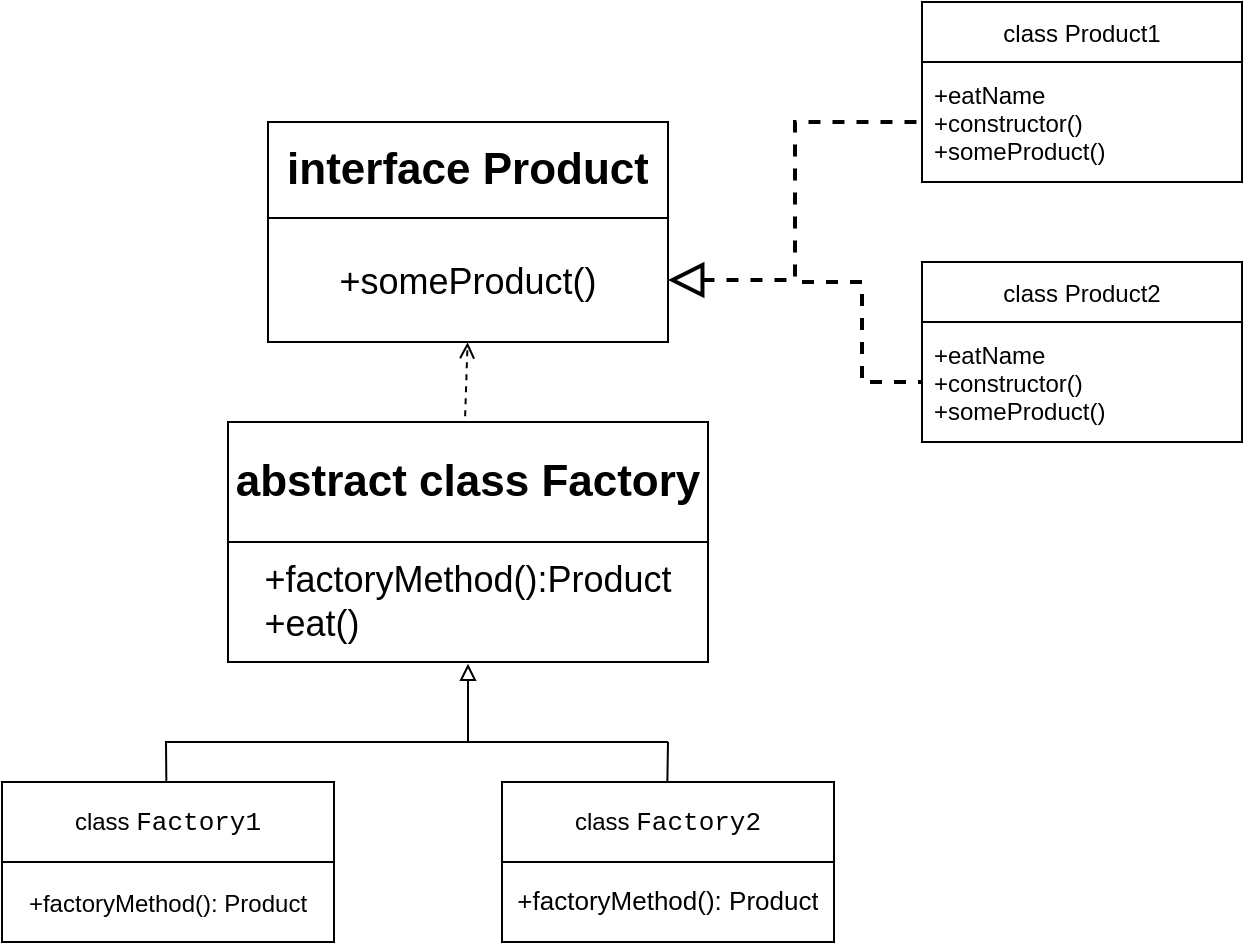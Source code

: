 <mxfile version="16.5.2" type="device" pages="5"><diagram id="kmLfnM852JLJqcfN5Ix5" name="Factory"><mxGraphModel dx="1422" dy="832" grid="1" gridSize="10" guides="1" tooltips="1" connect="1" arrows="1" fold="1" page="1" pageScale="1" pageWidth="827" pageHeight="1169" math="0" shadow="0"><root><mxCell id="0"/><mxCell id="1" parent="0"/><mxCell id="HUdmjNeTvWcthf4Wb3eH-5" value="" style="endArrow=open;html=1;rounded=0;fontSize=22;endFill=0;entryX=0.499;entryY=1.002;entryDx=0;entryDy=0;entryPerimeter=0;exitX=0.494;exitY=-0.048;exitDx=0;exitDy=0;exitPerimeter=0;dashed=1;" parent="1" source="BTpk92u2D7plM36LNnhP-25" target="BTpk92u2D7plM36LNnhP-22" edge="1"><mxGeometry width="50" height="50" relative="1" as="geometry"><mxPoint x="33" y="328.48" as="sourcePoint"/><mxPoint x="213" y="230" as="targetPoint"/></mxGeometry></mxCell><mxCell id="HUdmjNeTvWcthf4Wb3eH-9" value="" style="endArrow=block;html=1;rounded=0;fontSize=22;endFill=0;entryX=0.5;entryY=1.015;entryDx=0;entryDy=0;entryPerimeter=0;" parent="1" target="BTpk92u2D7plM36LNnhP-27" edge="1"><mxGeometry width="50" height="50" relative="1" as="geometry"><mxPoint x="263" y="450" as="sourcePoint"/><mxPoint x="33" y="410" as="targetPoint"/><Array as="points"><mxPoint x="263" y="420"/></Array></mxGeometry></mxCell><mxCell id="HUdmjNeTvWcthf4Wb3eH-12" value="" style="endArrow=none;html=1;rounded=0;fontSize=22;exitX=0.495;exitY=-0.014;exitDx=0;exitDy=0;exitPerimeter=0;" parent="1" source="BTpk92u2D7plM36LNnhP-35" edge="1"><mxGeometry width="50" height="50" relative="1" as="geometry"><mxPoint x="-38.44" y="499.88" as="sourcePoint"/><mxPoint x="363" y="450" as="targetPoint"/><Array as="points"><mxPoint x="112" y="450"/><mxPoint x="150" y="450"/></Array></mxGeometry></mxCell><mxCell id="HUdmjNeTvWcthf4Wb3eH-13" value="" style="endArrow=none;html=1;rounded=0;fontSize=22;exitX=0.498;exitY=0.017;exitDx=0;exitDy=0;exitPerimeter=0;" parent="1" source="BTpk92u2D7plM36LNnhP-30" edge="1"><mxGeometry width="50" height="50" relative="1" as="geometry"><mxPoint x="563" y="470" as="sourcePoint"/><mxPoint x="363" y="450" as="targetPoint"/></mxGeometry></mxCell><mxCell id="BTpk92u2D7plM36LNnhP-19" value="" style="shape=table;startSize=0;container=1;collapsible=0;childLayout=tableLayout;" parent="1" vertex="1"><mxGeometry x="163" y="140" width="200" height="110" as="geometry"/></mxCell><mxCell id="BTpk92u2D7plM36LNnhP-20" value="" style="shape=partialRectangle;collapsible=0;dropTarget=0;pointerEvents=0;fillColor=none;top=0;left=0;bottom=0;right=0;points=[[0,0.5],[1,0.5]];portConstraint=eastwest;" parent="BTpk92u2D7plM36LNnhP-19" vertex="1"><mxGeometry width="200" height="48" as="geometry"/></mxCell><mxCell id="BTpk92u2D7plM36LNnhP-21" value="&lt;b style=&quot;font-size: 22px&quot;&gt;interface Product&lt;/b&gt;" style="shape=partialRectangle;html=1;whiteSpace=wrap;connectable=0;overflow=hidden;fillColor=none;top=0;left=0;bottom=0;right=0;pointerEvents=1;" parent="BTpk92u2D7plM36LNnhP-20" vertex="1"><mxGeometry width="200" height="48" as="geometry"><mxRectangle width="200" height="48" as="alternateBounds"/></mxGeometry></mxCell><mxCell id="BTpk92u2D7plM36LNnhP-22" value="" style="shape=partialRectangle;collapsible=0;dropTarget=0;pointerEvents=0;fillColor=none;top=0;left=0;bottom=0;right=0;points=[[0,0.5],[1,0.5]];portConstraint=eastwest;" parent="BTpk92u2D7plM36LNnhP-19" vertex="1"><mxGeometry y="48" width="200" height="62" as="geometry"/></mxCell><mxCell id="BTpk92u2D7plM36LNnhP-23" value="&lt;div style=&quot;font-size: 22px ; text-align: left&quot;&gt;&lt;font style=&quot;font-size: 18px&quot;&gt;+someProduct()&lt;/font&gt;&lt;/div&gt;" style="shape=partialRectangle;html=1;whiteSpace=wrap;connectable=0;overflow=hidden;fillColor=none;top=0;left=0;bottom=0;right=0;pointerEvents=1;" parent="BTpk92u2D7plM36LNnhP-22" vertex="1"><mxGeometry width="200" height="62" as="geometry"><mxRectangle width="200" height="62" as="alternateBounds"/></mxGeometry></mxCell><mxCell id="BTpk92u2D7plM36LNnhP-24" value="" style="shape=table;startSize=0;container=1;collapsible=0;childLayout=tableLayout;" parent="1" vertex="1"><mxGeometry x="143" y="290" width="240" height="120" as="geometry"/></mxCell><mxCell id="BTpk92u2D7plM36LNnhP-25" value="" style="shape=partialRectangle;collapsible=0;dropTarget=0;pointerEvents=0;fillColor=none;top=0;left=0;bottom=0;right=0;points=[[0,0.5],[1,0.5]];portConstraint=eastwest;" parent="BTpk92u2D7plM36LNnhP-24" vertex="1"><mxGeometry width="240" height="60" as="geometry"/></mxCell><mxCell id="BTpk92u2D7plM36LNnhP-26" value="&lt;b style=&quot;font-size: 22px&quot;&gt;abstract class Factory&lt;/b&gt;" style="shape=partialRectangle;html=1;whiteSpace=wrap;connectable=0;overflow=hidden;fillColor=none;top=0;left=0;bottom=0;right=0;pointerEvents=1;" parent="BTpk92u2D7plM36LNnhP-25" vertex="1"><mxGeometry width="240" height="60" as="geometry"><mxRectangle width="240" height="60" as="alternateBounds"/></mxGeometry></mxCell><mxCell id="BTpk92u2D7plM36LNnhP-27" value="" style="shape=partialRectangle;collapsible=0;dropTarget=0;pointerEvents=0;fillColor=none;top=0;left=0;bottom=0;right=0;points=[[0,0.5],[1,0.5]];portConstraint=eastwest;" parent="BTpk92u2D7plM36LNnhP-24" vertex="1"><mxGeometry y="60" width="240" height="60" as="geometry"/></mxCell><mxCell id="BTpk92u2D7plM36LNnhP-28" value="&lt;div style=&quot;text-align: left&quot;&gt;&lt;span style=&quot;font-size: 18px&quot;&gt;+factoryMethod():Product&lt;/span&gt;&lt;/div&gt;&lt;font style=&quot;font-size: 18px&quot;&gt;&lt;div style=&quot;text-align: left&quot;&gt;+eat()&lt;/div&gt;&lt;/font&gt;" style="shape=partialRectangle;html=1;whiteSpace=wrap;connectable=0;overflow=hidden;fillColor=none;top=0;left=0;bottom=0;right=0;pointerEvents=1;" parent="BTpk92u2D7plM36LNnhP-27" vertex="1"><mxGeometry width="240" height="60" as="geometry"><mxRectangle width="240" height="60" as="alternateBounds"/></mxGeometry></mxCell><mxCell id="BTpk92u2D7plM36LNnhP-29" value="" style="shape=table;startSize=0;container=1;collapsible=0;childLayout=tableLayout;" parent="1" vertex="1"><mxGeometry x="280" y="470" width="166" height="80" as="geometry"/></mxCell><mxCell id="BTpk92u2D7plM36LNnhP-30" value="" style="shape=partialRectangle;collapsible=0;dropTarget=0;pointerEvents=0;fillColor=none;top=0;left=0;bottom=0;right=0;points=[[0,0.5],[1,0.5]];portConstraint=eastwest;" parent="BTpk92u2D7plM36LNnhP-29" vertex="1"><mxGeometry width="166" height="40" as="geometry"/></mxCell><mxCell id="BTpk92u2D7plM36LNnhP-31" value="class &lt;font face=&quot;menlo, monaco, courier new, monospace&quot;&gt;&lt;span style=&quot;font-size: 13px&quot;&gt;Factory2&lt;/span&gt;&lt;/font&gt;" style="shape=partialRectangle;html=1;whiteSpace=wrap;connectable=0;overflow=hidden;fillColor=none;top=0;left=0;bottom=0;right=0;pointerEvents=1;" parent="BTpk92u2D7plM36LNnhP-30" vertex="1"><mxGeometry width="166" height="40" as="geometry"><mxRectangle width="166" height="40" as="alternateBounds"/></mxGeometry></mxCell><mxCell id="BTpk92u2D7plM36LNnhP-32" value="" style="shape=partialRectangle;collapsible=0;dropTarget=0;pointerEvents=0;fillColor=none;top=0;left=0;bottom=0;right=0;points=[[0,0.5],[1,0.5]];portConstraint=eastwest;" parent="BTpk92u2D7plM36LNnhP-29" vertex="1"><mxGeometry y="40" width="166" height="40" as="geometry"/></mxCell><mxCell id="BTpk92u2D7plM36LNnhP-33" value="&lt;div style=&quot;font-family: &amp;#34;menlo&amp;#34; , &amp;#34;monaco&amp;#34; , &amp;#34;courier new&amp;#34; , monospace ; font-size: 13px ; text-align: left ; line-height: 18px&quot;&gt;&lt;span style=&quot;font-family: &amp;#34;helvetica&amp;#34;&quot;&gt;+factoryMethod(): Product&lt;/span&gt;&lt;br&gt;&lt;/div&gt;" style="shape=partialRectangle;html=1;whiteSpace=wrap;connectable=0;overflow=hidden;fillColor=none;top=0;left=0;bottom=0;right=0;pointerEvents=1;" parent="BTpk92u2D7plM36LNnhP-32" vertex="1"><mxGeometry width="166" height="40" as="geometry"><mxRectangle width="166" height="40" as="alternateBounds"/></mxGeometry></mxCell><mxCell id="BTpk92u2D7plM36LNnhP-34" value="" style="shape=table;startSize=0;container=1;collapsible=0;childLayout=tableLayout;" parent="1" vertex="1"><mxGeometry x="30" y="470" width="166" height="80" as="geometry"/></mxCell><mxCell id="BTpk92u2D7plM36LNnhP-35" value="" style="shape=partialRectangle;collapsible=0;dropTarget=0;pointerEvents=0;fillColor=none;top=0;left=0;bottom=0;right=0;points=[[0,0.5],[1,0.5]];portConstraint=eastwest;" parent="BTpk92u2D7plM36LNnhP-34" vertex="1"><mxGeometry width="166" height="40" as="geometry"/></mxCell><mxCell id="BTpk92u2D7plM36LNnhP-36" value="&lt;div style=&quot;text-align: left&quot;&gt;&lt;span&gt;class &lt;font face=&quot;menlo, monaco, courier new, monospace&quot;&gt;&lt;span style=&quot;font-size: 13px&quot;&gt;Factory1&lt;/span&gt;&lt;/font&gt;&lt;/span&gt;&lt;/div&gt;" style="shape=partialRectangle;html=1;whiteSpace=wrap;connectable=0;overflow=hidden;fillColor=none;top=0;left=0;bottom=0;right=0;pointerEvents=1;" parent="BTpk92u2D7plM36LNnhP-35" vertex="1"><mxGeometry width="166" height="40" as="geometry"><mxRectangle width="166" height="40" as="alternateBounds"/></mxGeometry></mxCell><mxCell id="BTpk92u2D7plM36LNnhP-37" value="" style="shape=partialRectangle;collapsible=0;dropTarget=0;pointerEvents=0;fillColor=none;top=0;left=0;bottom=0;right=0;points=[[0,0.5],[1,0.5]];portConstraint=eastwest;" parent="BTpk92u2D7plM36LNnhP-34" vertex="1"><mxGeometry y="40" width="166" height="40" as="geometry"/></mxCell><mxCell id="BTpk92u2D7plM36LNnhP-38" value="&lt;div style=&quot;text-align: left ; line-height: 18px&quot;&gt;+factoryMethod(): Product&lt;/div&gt;" style="shape=partialRectangle;html=1;whiteSpace=wrap;connectable=0;overflow=hidden;fillColor=none;top=0;left=0;bottom=0;right=0;pointerEvents=1;" parent="BTpk92u2D7plM36LNnhP-37" vertex="1"><mxGeometry width="166" height="40" as="geometry"><mxRectangle width="166" height="40" as="alternateBounds"/></mxGeometry></mxCell><mxCell id="BTpk92u2D7plM36LNnhP-40" value="class Product1" style="swimlane;fontStyle=0;childLayout=stackLayout;horizontal=1;startSize=30;horizontalStack=0;resizeParent=1;resizeParentMax=0;resizeLast=0;collapsible=1;marginBottom=0;" parent="1" vertex="1"><mxGeometry x="490" y="80" width="160" height="90" as="geometry"><mxRectangle x="110" y="480" width="140" height="30" as="alternateBounds"/></mxGeometry></mxCell><mxCell id="BTpk92u2D7plM36LNnhP-41" value="+eatName&#10;+constructor()&#10;+someProduct()" style="text;strokeColor=none;fillColor=none;align=left;verticalAlign=middle;spacingLeft=4;spacingRight=4;overflow=hidden;points=[[0,0.5],[1,0.5]];portConstraint=eastwest;rotatable=0;" parent="BTpk92u2D7plM36LNnhP-40" vertex="1"><mxGeometry y="30" width="160" height="60" as="geometry"/></mxCell><mxCell id="BTpk92u2D7plM36LNnhP-45" value="class Product2" style="swimlane;fontStyle=0;childLayout=stackLayout;horizontal=1;startSize=30;horizontalStack=0;resizeParent=1;resizeParentMax=0;resizeLast=0;collapsible=1;marginBottom=0;" parent="1" vertex="1"><mxGeometry x="490" y="210" width="160" height="90" as="geometry"><mxRectangle x="490" y="210" width="130" height="30" as="alternateBounds"/></mxGeometry></mxCell><mxCell id="BTpk92u2D7plM36LNnhP-46" value="+eatName&#10;+constructor()&#10;+someProduct()" style="text;strokeColor=none;fillColor=none;align=left;verticalAlign=middle;spacingLeft=4;spacingRight=4;overflow=hidden;points=[[0,0.5],[1,0.5]];portConstraint=eastwest;rotatable=0;" parent="BTpk92u2D7plM36LNnhP-45" vertex="1"><mxGeometry y="30" width="160" height="60" as="geometry"/></mxCell><mxCell id="Tjopjw9xWNc7kM0LzTan-1" value="" style="endArrow=none;html=1;rounded=0;fontSize=19;startSize=13;endSize=11;targetPerimeterSpacing=0;strokeWidth=2;entryX=0;entryY=0.5;entryDx=0;entryDy=0;exitX=1;exitY=0.5;exitDx=0;exitDy=0;edgeStyle=elbowEdgeStyle;dashed=1;startArrow=block;startFill=0;" edge="1" parent="1" source="BTpk92u2D7plM36LNnhP-22" target="BTpk92u2D7plM36LNnhP-41"><mxGeometry width="50" height="50" relative="1" as="geometry"><mxPoint x="380" y="210" as="sourcePoint"/><mxPoint x="430" y="160" as="targetPoint"/></mxGeometry></mxCell><mxCell id="Tjopjw9xWNc7kM0LzTan-2" value="" style="endArrow=none;html=1;rounded=0;dashed=1;fontSize=19;startSize=13;endSize=11;targetPerimeterSpacing=0;strokeWidth=2;entryX=0;entryY=0.5;entryDx=0;entryDy=0;edgeStyle=elbowEdgeStyle;" edge="1" parent="1" target="BTpk92u2D7plM36LNnhP-46"><mxGeometry width="50" height="50" relative="1" as="geometry"><mxPoint x="430" y="220" as="sourcePoint"/><mxPoint x="450" y="230" as="targetPoint"/></mxGeometry></mxCell></root></mxGraphModel></diagram><diagram id="HkCJI4vTewy1XDa9Kcwq" name="AbstractFabric"><mxGraphModel dx="1822" dy="832" grid="1" gridSize="10" guides="1" tooltips="1" connect="1" arrows="1" fold="1" page="0" pageScale="1" pageWidth="827" pageHeight="1169" math="0" shadow="0"><root><mxCell id="apFZ7bMnBkO6-aXbvWHm-0"/><mxCell id="apFZ7bMnBkO6-aXbvWHm-1" parent="apFZ7bMnBkO6-aXbvWHm-0"/><mxCell id="hCc1GOaxer35hu9_Jr_1-6" value="" style="endArrow=block;dashed=1;html=1;rounded=0;fontSize=20;fontColor=#000000;entryX=0.5;entryY=1;entryDx=0;entryDy=0;entryPerimeter=0;endFill=0;exitX=0.417;exitY=-0.017;exitDx=0;exitDy=0;exitPerimeter=0;edgeStyle=orthogonalEdgeStyle;" parent="apFZ7bMnBkO6-aXbvWHm-1" target="x37l466YK2JP_Ygdb0Sx-5" edge="1" source="x37l466YK2JP_Ygdb0Sx-26"><mxGeometry width="50" height="50" relative="1" as="geometry"><mxPoint x="400" y="200" as="sourcePoint"/><mxPoint x="400" y="150" as="targetPoint"/></mxGeometry></mxCell><mxCell id="37Yy5tRqZ-Fh2ZZynrqv-1" value="" style="endArrow=open;html=1;rounded=0;fontSize=18;fontColor=#000000;entryX=0.501;entryY=-0.006;entryDx=0;entryDy=0;entryPerimeter=0;endFill=0;startArrow=diamondThin;startFill=1;edgeStyle=orthogonalEdgeStyle;" parent="apFZ7bMnBkO6-aXbvWHm-1" target="x37l466YK2JP_Ygdb0Sx-47" edge="1"><mxGeometry width="50" height="50" relative="1" as="geometry"><mxPoint x="180" y="320" as="sourcePoint"/><mxPoint x="180" y="400" as="targetPoint"/></mxGeometry></mxCell><mxCell id="x37l466YK2JP_Ygdb0Sx-2" value="" style="shape=table;startSize=0;container=1;collapsible=0;childLayout=tableLayout;rounded=0;shadow=0;glass=0;sketch=0;" parent="apFZ7bMnBkO6-aXbvWHm-1" vertex="1"><mxGeometry x="280" y="60" width="240" height="100" as="geometry"/></mxCell><mxCell id="x37l466YK2JP_Ygdb0Sx-3" value="" style="shape=partialRectangle;collapsible=0;dropTarget=0;pointerEvents=0;fillColor=none;top=0;left=0;bottom=0;right=0;points=[[0,0.5],[1,0.5]];portConstraint=eastwest;rounded=0;shadow=0;glass=0;sketch=0;" parent="x37l466YK2JP_Ygdb0Sx-2" vertex="1"><mxGeometry width="240" height="40" as="geometry"/></mxCell><mxCell id="x37l466YK2JP_Ygdb0Sx-4" value="&lt;b&gt;&lt;font style=&quot;font-size: 22px&quot;&gt;interface Cars&lt;/font&gt;&lt;/b&gt;" style="shape=partialRectangle;html=1;whiteSpace=wrap;connectable=0;overflow=hidden;fillColor=none;top=0;left=0;bottom=0;right=0;pointerEvents=1;rounded=0;shadow=0;glass=0;sketch=0;" parent="x37l466YK2JP_Ygdb0Sx-3" vertex="1"><mxGeometry width="240" height="40" as="geometry"><mxRectangle width="240" height="40" as="alternateBounds"/></mxGeometry></mxCell><mxCell id="x37l466YK2JP_Ygdb0Sx-5" value="" style="shape=partialRectangle;collapsible=0;dropTarget=0;pointerEvents=0;fillColor=none;top=0;left=0;bottom=0;right=0;points=[[0,0.5],[1,0.5]];portConstraint=eastwest;rounded=0;shadow=0;glass=0;sketch=0;" parent="x37l466YK2JP_Ygdb0Sx-2" vertex="1"><mxGeometry y="40" width="240" height="60" as="geometry"/></mxCell><mxCell id="x37l466YK2JP_Ygdb0Sx-6" value="&lt;div style=&quot;text-align: left ; font-family: &amp;#34;menlo&amp;#34; , &amp;#34;monaco&amp;#34; , &amp;#34;courier new&amp;#34; , monospace ; line-height: 18px&quot;&gt;+carsOneCreate():CarsOne;&lt;/div&gt;&lt;div style=&quot;text-align: left ; font-family: &amp;#34;menlo&amp;#34; , &amp;#34;monaco&amp;#34; , &amp;#34;courier new&amp;#34; , monospace ; line-height: 18px&quot;&gt;+carsTwoCreate():CarsTwo;&lt;/div&gt;" style="shape=partialRectangle;html=1;whiteSpace=wrap;connectable=0;overflow=hidden;fillColor=none;top=0;left=0;bottom=0;right=0;pointerEvents=1;rounded=0;shadow=0;glass=0;sketch=0;" parent="x37l466YK2JP_Ygdb0Sx-5" vertex="1"><mxGeometry width="240" height="60" as="geometry"><mxRectangle width="240" height="60" as="alternateBounds"/></mxGeometry></mxCell><mxCell id="x37l466YK2JP_Ygdb0Sx-7" value="" style="shape=table;startSize=0;container=1;collapsible=0;childLayout=tableLayout;rounded=0;shadow=0;glass=0;sketch=0;fontSize=22;" parent="apFZ7bMnBkO6-aXbvWHm-1" vertex="1"><mxGeometry x="340" y="510" width="240" height="80" as="geometry"/></mxCell><mxCell id="x37l466YK2JP_Ygdb0Sx-8" value="" style="shape=partialRectangle;collapsible=0;dropTarget=0;pointerEvents=0;fillColor=none;top=0;left=0;bottom=0;right=0;points=[[0,0.5],[1,0.5]];portConstraint=eastwest;rounded=0;shadow=0;glass=0;sketch=0;fontSize=22;" parent="x37l466YK2JP_Ygdb0Sx-7" vertex="1"><mxGeometry width="240" height="40" as="geometry"/></mxCell><mxCell id="x37l466YK2JP_Ygdb0Sx-9" value="&lt;b&gt;interface &lt;span style=&quot;font-size: 20px&quot;&gt;CarsOne&lt;/span&gt;&lt;/b&gt;" style="shape=partialRectangle;html=1;whiteSpace=wrap;connectable=0;overflow=hidden;fillColor=none;top=0;left=0;bottom=0;right=0;pointerEvents=1;rounded=0;shadow=0;glass=0;sketch=0;fontSize=22;" parent="x37l466YK2JP_Ygdb0Sx-8" vertex="1"><mxGeometry width="240" height="40" as="geometry"><mxRectangle width="240" height="40" as="alternateBounds"/></mxGeometry></mxCell><mxCell id="x37l466YK2JP_Ygdb0Sx-10" value="" style="shape=partialRectangle;collapsible=0;dropTarget=0;pointerEvents=0;fillColor=none;top=0;left=0;bottom=0;right=0;points=[[0,0.5],[1,0.5]];portConstraint=eastwest;rounded=0;shadow=0;glass=0;sketch=0;fontSize=22;" parent="x37l466YK2JP_Ygdb0Sx-7" vertex="1"><mxGeometry y="40" width="240" height="40" as="geometry"/></mxCell><mxCell id="x37l466YK2JP_Ygdb0Sx-11" value="&lt;span style=&quot;font-family: &amp;#34;menlo&amp;#34; , &amp;#34;monaco&amp;#34; , &amp;#34;courier new&amp;#34; , monospace ; font-size: 12px&quot;&gt;+carsOneCreate(): string;&lt;/span&gt;" style="shape=partialRectangle;html=1;whiteSpace=wrap;connectable=0;overflow=hidden;fillColor=none;top=0;left=0;bottom=0;right=0;pointerEvents=1;rounded=0;shadow=0;glass=0;sketch=0;fontSize=22;" parent="x37l466YK2JP_Ygdb0Sx-10" vertex="1"><mxGeometry width="240" height="40" as="geometry"><mxRectangle width="240" height="40" as="alternateBounds"/></mxGeometry></mxCell><mxCell id="x37l466YK2JP_Ygdb0Sx-14" value="" style="shape=table;startSize=0;container=1;collapsible=0;childLayout=tableLayout;rounded=0;shadow=0;glass=0;sketch=0;fontSize=22;" parent="apFZ7bMnBkO6-aXbvWHm-1" vertex="1"><mxGeometry x="340" y="620" width="240" height="80" as="geometry"/></mxCell><mxCell id="x37l466YK2JP_Ygdb0Sx-15" value="" style="shape=partialRectangle;collapsible=0;dropTarget=0;pointerEvents=0;fillColor=none;top=0;left=0;bottom=0;right=0;points=[[0,0.5],[1,0.5]];portConstraint=eastwest;rounded=0;shadow=0;glass=0;sketch=0;fontSize=22;" parent="x37l466YK2JP_Ygdb0Sx-14" vertex="1"><mxGeometry width="240" height="40" as="geometry"/></mxCell><mxCell id="x37l466YK2JP_Ygdb0Sx-16" value="&lt;b&gt;interface &lt;span style=&quot;font-size: 20px&quot;&gt;CarsTwo&lt;/span&gt;&lt;/b&gt;" style="shape=partialRectangle;html=1;whiteSpace=wrap;connectable=0;overflow=hidden;fillColor=none;top=0;left=0;bottom=0;right=0;pointerEvents=1;rounded=0;shadow=0;glass=0;sketch=0;fontSize=22;" parent="x37l466YK2JP_Ygdb0Sx-15" vertex="1"><mxGeometry width="240" height="40" as="geometry"><mxRectangle width="240" height="40" as="alternateBounds"/></mxGeometry></mxCell><mxCell id="x37l466YK2JP_Ygdb0Sx-17" value="" style="shape=partialRectangle;collapsible=0;dropTarget=0;pointerEvents=0;fillColor=none;top=0;left=0;bottom=0;right=0;points=[[0,0.5],[1,0.5]];portConstraint=eastwest;rounded=0;shadow=0;glass=0;sketch=0;fontSize=22;" parent="x37l466YK2JP_Ygdb0Sx-14" vertex="1"><mxGeometry y="40" width="240" height="40" as="geometry"/></mxCell><mxCell id="x37l466YK2JP_Ygdb0Sx-18" value="&lt;div style=&quot;background-color: rgb(255 , 255 , 255) ; text-align: left ; font-family: &amp;#34;menlo&amp;#34; , &amp;#34;monaco&amp;#34; , &amp;#34;courier new&amp;#34; , monospace ; font-size: 12px ; line-height: 18px&quot;&gt;+carsTwoCreate(): string;&lt;/div&gt;&lt;div style=&quot;background-color: rgb(255 , 255 , 255) ; text-align: left ; font-family: &amp;#34;menlo&amp;#34; , &amp;#34;monaco&amp;#34; , &amp;#34;courier new&amp;#34; , monospace ; font-size: 12px ; line-height: 18px&quot;&gt;+collaborateWithCarsOne()&lt;/div&gt;" style="shape=partialRectangle;html=1;whiteSpace=wrap;connectable=0;overflow=hidden;fillColor=none;top=0;left=0;bottom=0;right=0;pointerEvents=1;rounded=0;shadow=0;glass=0;sketch=0;fontSize=22;" parent="x37l466YK2JP_Ygdb0Sx-17" vertex="1"><mxGeometry width="240" height="40" as="geometry"><mxRectangle width="240" height="40" as="alternateBounds"/></mxGeometry></mxCell><mxCell id="x37l466YK2JP_Ygdb0Sx-25" value="" style="shape=table;startSize=0;container=1;collapsible=0;childLayout=tableLayout;rounded=0;shadow=0;glass=0;sketch=0;fontSize=22;" parent="apFZ7bMnBkO6-aXbvWHm-1" vertex="1"><mxGeometry x="-20" y="200" width="240" height="120" as="geometry"/></mxCell><mxCell id="x37l466YK2JP_Ygdb0Sx-26" value="" style="shape=partialRectangle;collapsible=0;dropTarget=0;pointerEvents=0;fillColor=none;top=0;left=0;bottom=0;right=0;points=[[0,0.5],[1,0.5]];portConstraint=eastwest;rounded=0;shadow=0;glass=0;sketch=0;fontSize=22;" parent="x37l466YK2JP_Ygdb0Sx-25" vertex="1"><mxGeometry width="240" height="60" as="geometry"/></mxCell><mxCell id="x37l466YK2JP_Ygdb0Sx-27" value="&lt;b&gt;class AbstractFactory&lt;/b&gt;" style="shape=partialRectangle;html=1;whiteSpace=wrap;connectable=0;overflow=hidden;fillColor=none;top=0;left=0;bottom=0;right=0;pointerEvents=1;rounded=0;shadow=0;glass=0;sketch=0;fontSize=22;" parent="x37l466YK2JP_Ygdb0Sx-26" vertex="1"><mxGeometry width="240" height="60" as="geometry"><mxRectangle width="240" height="60" as="alternateBounds"/></mxGeometry></mxCell><mxCell id="x37l466YK2JP_Ygdb0Sx-28" value="" style="shape=partialRectangle;collapsible=0;dropTarget=0;pointerEvents=0;fillColor=none;top=0;left=0;bottom=0;right=0;points=[[0,0.5],[1,0.5]];portConstraint=eastwest;rounded=0;shadow=0;glass=0;sketch=0;fontSize=22;" parent="x37l466YK2JP_Ygdb0Sx-25" vertex="1"><mxGeometry y="60" width="240" height="60" as="geometry"/></mxCell><mxCell id="x37l466YK2JP_Ygdb0Sx-29" value="&lt;div style=&quot;background-color: rgb(255 , 255 , 255) ; text-align: left ; font-family: &amp;#34;menlo&amp;#34; , &amp;#34;monaco&amp;#34; , &amp;#34;courier new&amp;#34; , monospace ; font-size: 12px ; line-height: 18px&quot;&gt;+carsOneCreate():CarsOne;&lt;/div&gt;&lt;div style=&quot;background-color: rgb(255 , 255 , 255) ; text-align: left ; font-family: &amp;#34;menlo&amp;#34; , &amp;#34;monaco&amp;#34; , &amp;#34;courier new&amp;#34; , monospace ; font-size: 12px ; line-height: 18px&quot;&gt;+carsTwoCreate():CarsTwo;&lt;/div&gt;" style="shape=partialRectangle;html=1;whiteSpace=wrap;connectable=0;overflow=hidden;fillColor=none;top=0;left=0;bottom=0;right=0;pointerEvents=1;rounded=0;shadow=0;glass=0;sketch=0;fontSize=22;" parent="x37l466YK2JP_Ygdb0Sx-28" vertex="1"><mxGeometry width="240" height="60" as="geometry"><mxRectangle width="240" height="60" as="alternateBounds"/></mxGeometry></mxCell><mxCell id="x37l466YK2JP_Ygdb0Sx-30" value="" style="shape=table;startSize=0;container=1;collapsible=0;childLayout=tableLayout;rounded=0;shadow=0;glass=0;sketch=0;fontFamily=Helvetica;fontSize=17;" parent="apFZ7bMnBkO6-aXbvWHm-1" vertex="1"><mxGeometry x="290" y="270" width="140" height="80" as="geometry"/></mxCell><mxCell id="x37l466YK2JP_Ygdb0Sx-31" value="" style="shape=partialRectangle;collapsible=0;dropTarget=0;pointerEvents=0;fillColor=none;top=0;left=0;bottom=0;right=0;points=[[0,0.5],[1,0.5]];portConstraint=eastwest;rounded=0;shadow=0;glass=0;sketch=0;fontFamily=Helvetica;fontSize=17;" parent="x37l466YK2JP_Ygdb0Sx-30" vertex="1"><mxGeometry width="140" height="40" as="geometry"/></mxCell><mxCell id="x37l466YK2JP_Ygdb0Sx-32" value="&lt;span style=&quot;font-size: 15px&quot;&gt;class CarOne&lt;/span&gt;" style="shape=partialRectangle;html=1;whiteSpace=wrap;connectable=0;overflow=hidden;fillColor=none;top=0;left=0;bottom=0;right=0;pointerEvents=1;rounded=0;shadow=0;glass=0;sketch=0;fontFamily=Helvetica;fontSize=17;" parent="x37l466YK2JP_Ygdb0Sx-31" vertex="1"><mxGeometry width="140" height="40" as="geometry"><mxRectangle width="140" height="40" as="alternateBounds"/></mxGeometry></mxCell><mxCell id="x37l466YK2JP_Ygdb0Sx-33" value="" style="shape=partialRectangle;collapsible=0;dropTarget=0;pointerEvents=0;fillColor=none;top=0;left=0;bottom=0;right=0;points=[[0,0.5],[1,0.5]];portConstraint=eastwest;rounded=0;shadow=0;glass=0;sketch=0;fontFamily=Helvetica;fontSize=17;" parent="x37l466YK2JP_Ygdb0Sx-30" vertex="1"><mxGeometry y="40" width="140" height="40" as="geometry"/></mxCell><mxCell id="x37l466YK2JP_Ygdb0Sx-34" value="&lt;font face=&quot;menlo, monaco, courier new, monospace&quot;&gt;&lt;span style=&quot;font-size: 14px&quot;&gt;+carOneCreate();&lt;/span&gt;&lt;/font&gt;" style="shape=partialRectangle;html=1;whiteSpace=wrap;connectable=0;overflow=hidden;fillColor=none;top=0;left=0;bottom=0;right=0;pointerEvents=1;rounded=0;shadow=0;glass=0;sketch=0;fontFamily=Helvetica;fontSize=17;" parent="x37l466YK2JP_Ygdb0Sx-33" vertex="1"><mxGeometry width="140" height="40" as="geometry"><mxRectangle width="140" height="40" as="alternateBounds"/></mxGeometry></mxCell><mxCell id="x37l466YK2JP_Ygdb0Sx-46" value="" style="shape=table;startSize=0;container=1;collapsible=0;childLayout=tableLayout;rounded=0;shadow=0;glass=0;sketch=0;fontFamily=Helvetica;fontSize=17;" parent="apFZ7bMnBkO6-aXbvWHm-1" vertex="1"><mxGeometry x="110" y="400" width="220" height="94" as="geometry"/></mxCell><mxCell id="x37l466YK2JP_Ygdb0Sx-47" value="" style="shape=partialRectangle;collapsible=0;dropTarget=0;pointerEvents=0;fillColor=none;top=0;left=0;bottom=0;right=0;points=[[0,0.5],[1,0.5]];portConstraint=eastwest;rounded=0;shadow=0;glass=0;sketch=0;fontFamily=Helvetica;fontSize=17;" parent="x37l466YK2JP_Ygdb0Sx-46" vertex="1"><mxGeometry width="220" height="30" as="geometry"/></mxCell><mxCell id="x37l466YK2JP_Ygdb0Sx-48" value="&lt;font face=&quot;menlo, monaco, courier new, monospace&quot;&gt;&lt;span style=&quot;font-size: 16px&quot;&gt;class CarTwo&lt;/span&gt;&lt;/font&gt;" style="shape=partialRectangle;html=1;whiteSpace=wrap;connectable=0;overflow=hidden;fillColor=none;top=0;left=0;bottom=0;right=0;pointerEvents=1;rounded=0;shadow=0;glass=0;sketch=0;fontFamily=Helvetica;fontSize=17;" parent="x37l466YK2JP_Ygdb0Sx-47" vertex="1"><mxGeometry width="220" height="30" as="geometry"><mxRectangle width="220" height="30" as="alternateBounds"/></mxGeometry></mxCell><mxCell id="x37l466YK2JP_Ygdb0Sx-49" value="" style="shape=partialRectangle;collapsible=0;dropTarget=0;pointerEvents=0;fillColor=none;top=0;left=0;bottom=0;right=0;points=[[0,0.5],[1,0.5]];portConstraint=eastwest;rounded=0;shadow=0;glass=0;sketch=0;fontFamily=Helvetica;fontSize=17;" parent="x37l466YK2JP_Ygdb0Sx-46" vertex="1"><mxGeometry y="30" width="220" height="64" as="geometry"/></mxCell><mxCell id="x37l466YK2JP_Ygdb0Sx-50" value="&lt;div style=&quot;background-color: rgb(255 , 255 , 255) ; text-align: left ; font-family: &amp;#34;menlo&amp;#34; , &amp;#34;monaco&amp;#34; , &amp;#34;courier new&amp;#34; , monospace ; line-height: 18px ; font-size: 13px&quot;&gt;+carTwoCreate();&lt;/div&gt;&lt;div style=&quot;background-color: rgb(255 , 255 , 255) ; text-align: left ; font-family: &amp;#34;menlo&amp;#34; , &amp;#34;monaco&amp;#34; , &amp;#34;courier new&amp;#34; , monospace ; line-height: 18px ; font-size: 13px&quot;&gt;+collaborateWithCarsOne()&lt;/div&gt;" style="shape=partialRectangle;html=1;whiteSpace=wrap;connectable=0;overflow=hidden;fillColor=none;top=0;left=0;bottom=0;right=0;pointerEvents=1;rounded=0;shadow=0;glass=0;sketch=0;fontFamily=Helvetica;fontSize=17;" parent="x37l466YK2JP_Ygdb0Sx-49" vertex="1"><mxGeometry width="220" height="64" as="geometry"><mxRectangle width="220" height="64" as="alternateBounds"/></mxGeometry></mxCell><mxCell id="x37l466YK2JP_Ygdb0Sx-58" value="" style="endArrow=open;html=1;rounded=0;fontFamily=Helvetica;fontSize=14;endFill=0;startArrow=diamondThin;startFill=1;exitX=1.013;exitY=0.033;exitDx=0;exitDy=0;exitPerimeter=0;entryX=-0.014;entryY=0;entryDx=0;entryDy=0;entryPerimeter=0;edgeStyle=elbowEdgeStyle;" parent="apFZ7bMnBkO6-aXbvWHm-1" edge="1" target="x37l466YK2JP_Ygdb0Sx-33" source="x37l466YK2JP_Ygdb0Sx-28"><mxGeometry width="50" height="50" relative="1" as="geometry"><mxPoint x="250" y="270" as="sourcePoint"/><mxPoint x="250" y="350" as="targetPoint"/></mxGeometry></mxCell><mxCell id="mxqUZUyXqRq8i17P5Kt5-6" value="" style="endArrow=open;html=1;rounded=0;fontSize=18;fontColor=#000000;entryX=0.501;entryY=-0.006;entryDx=0;entryDy=0;entryPerimeter=0;endFill=0;startArrow=diamondThin;startFill=1;edgeStyle=elbowEdgeStyle;elbow=vertical;" edge="1" parent="apFZ7bMnBkO6-aXbvWHm-1" target="mxqUZUyXqRq8i17P5Kt5-18"><mxGeometry width="50" height="50" relative="1" as="geometry"><mxPoint x="810" y="320" as="sourcePoint"/><mxPoint x="810" y="400" as="targetPoint"/></mxGeometry></mxCell><mxCell id="mxqUZUyXqRq8i17P5Kt5-7" value="" style="shape=table;startSize=0;container=1;collapsible=0;childLayout=tableLayout;rounded=0;shadow=0;glass=0;sketch=0;fontSize=22;" vertex="1" parent="apFZ7bMnBkO6-aXbvWHm-1"><mxGeometry x="610" y="200" width="260" height="120" as="geometry"/></mxCell><mxCell id="mxqUZUyXqRq8i17P5Kt5-8" value="" style="shape=partialRectangle;collapsible=0;dropTarget=0;pointerEvents=0;fillColor=none;top=0;left=0;bottom=0;right=0;points=[[0,0.5],[1,0.5]];portConstraint=eastwest;rounded=0;shadow=0;glass=0;sketch=0;fontSize=22;" vertex="1" parent="mxqUZUyXqRq8i17P5Kt5-7"><mxGeometry width="260" height="60" as="geometry"/></mxCell><mxCell id="mxqUZUyXqRq8i17P5Kt5-9" value="&lt;b&gt;class AbstractFactory2&lt;/b&gt;" style="shape=partialRectangle;html=1;whiteSpace=wrap;connectable=0;overflow=hidden;fillColor=none;top=0;left=0;bottom=0;right=0;pointerEvents=1;rounded=0;shadow=0;glass=0;sketch=0;fontSize=22;" vertex="1" parent="mxqUZUyXqRq8i17P5Kt5-8"><mxGeometry width="260" height="60" as="geometry"><mxRectangle width="260" height="60" as="alternateBounds"/></mxGeometry></mxCell><mxCell id="mxqUZUyXqRq8i17P5Kt5-10" value="" style="shape=partialRectangle;collapsible=0;dropTarget=0;pointerEvents=0;fillColor=none;top=0;left=0;bottom=0;right=0;points=[[0,0.5],[1,0.5]];portConstraint=eastwest;rounded=0;shadow=0;glass=0;sketch=0;fontSize=22;" vertex="1" parent="mxqUZUyXqRq8i17P5Kt5-7"><mxGeometry y="60" width="260" height="60" as="geometry"/></mxCell><mxCell id="mxqUZUyXqRq8i17P5Kt5-11" value="&lt;div style=&quot;background-color: rgb(255 , 255 , 255) ; text-align: left ; font-family: &amp;#34;menlo&amp;#34; , &amp;#34;monaco&amp;#34; , &amp;#34;courier new&amp;#34; , monospace ; font-size: 12px ; line-height: 18px&quot;&gt;+carsOneCreate():CarsOne();&lt;/div&gt;&lt;div style=&quot;background-color: rgb(255 , 255 , 255) ; text-align: left ; font-family: &amp;#34;menlo&amp;#34; , &amp;#34;monaco&amp;#34; , &amp;#34;courier new&amp;#34; , monospace ; font-size: 12px ; line-height: 18px&quot;&gt;+carsTwoCreate():CarsTwo;&lt;/div&gt;" style="shape=partialRectangle;html=1;whiteSpace=wrap;connectable=0;overflow=hidden;fillColor=none;top=0;left=0;bottom=0;right=0;pointerEvents=1;rounded=0;shadow=0;glass=0;sketch=0;fontSize=22;" vertex="1" parent="mxqUZUyXqRq8i17P5Kt5-10"><mxGeometry width="260" height="60" as="geometry"><mxRectangle width="260" height="60" as="alternateBounds"/></mxGeometry></mxCell><mxCell id="mxqUZUyXqRq8i17P5Kt5-12" value="" style="shape=table;startSize=0;container=1;collapsible=0;childLayout=tableLayout;rounded=0;shadow=0;glass=0;sketch=0;fontFamily=Helvetica;fontSize=17;" vertex="1" parent="apFZ7bMnBkO6-aXbvWHm-1"><mxGeometry x="450" y="300" width="140" height="80" as="geometry"/></mxCell><mxCell id="mxqUZUyXqRq8i17P5Kt5-13" value="" style="shape=partialRectangle;collapsible=0;dropTarget=0;pointerEvents=0;fillColor=none;top=0;left=0;bottom=0;right=0;points=[[0,0.5],[1,0.5]];portConstraint=eastwest;rounded=0;shadow=0;glass=0;sketch=0;fontFamily=Helvetica;fontSize=17;" vertex="1" parent="mxqUZUyXqRq8i17P5Kt5-12"><mxGeometry width="140" height="40" as="geometry"/></mxCell><mxCell id="mxqUZUyXqRq8i17P5Kt5-14" value="&lt;span style=&quot;font-size: 15px&quot;&gt;class CarOne2&lt;/span&gt;" style="shape=partialRectangle;html=1;whiteSpace=wrap;connectable=0;overflow=hidden;fillColor=none;top=0;left=0;bottom=0;right=0;pointerEvents=1;rounded=0;shadow=0;glass=0;sketch=0;fontFamily=Helvetica;fontSize=17;" vertex="1" parent="mxqUZUyXqRq8i17P5Kt5-13"><mxGeometry width="140" height="40" as="geometry"><mxRectangle width="140" height="40" as="alternateBounds"/></mxGeometry></mxCell><mxCell id="mxqUZUyXqRq8i17P5Kt5-15" value="" style="shape=partialRectangle;collapsible=0;dropTarget=0;pointerEvents=0;fillColor=none;top=0;left=0;bottom=0;right=0;points=[[0,0.5],[1,0.5]];portConstraint=eastwest;rounded=0;shadow=0;glass=0;sketch=0;fontFamily=Helvetica;fontSize=17;" vertex="1" parent="mxqUZUyXqRq8i17P5Kt5-12"><mxGeometry y="40" width="140" height="40" as="geometry"/></mxCell><mxCell id="mxqUZUyXqRq8i17P5Kt5-16" value="&lt;font face=&quot;menlo, monaco, courier new, monospace&quot;&gt;&lt;span style=&quot;font-size: 14px&quot;&gt;+carOneCreate();&lt;/span&gt;&lt;/font&gt;" style="shape=partialRectangle;html=1;whiteSpace=wrap;connectable=0;overflow=hidden;fillColor=none;top=0;left=0;bottom=0;right=0;pointerEvents=1;rounded=0;shadow=0;glass=0;sketch=0;fontFamily=Helvetica;fontSize=17;" vertex="1" parent="mxqUZUyXqRq8i17P5Kt5-15"><mxGeometry width="140" height="40" as="geometry"><mxRectangle width="140" height="40" as="alternateBounds"/></mxGeometry></mxCell><mxCell id="mxqUZUyXqRq8i17P5Kt5-17" value="" style="shape=table;startSize=0;container=1;collapsible=0;childLayout=tableLayout;rounded=0;shadow=0;glass=0;sketch=0;fontFamily=Helvetica;fontSize=17;" vertex="1" parent="apFZ7bMnBkO6-aXbvWHm-1"><mxGeometry x="740" y="400" width="210" height="80" as="geometry"/></mxCell><mxCell id="mxqUZUyXqRq8i17P5Kt5-18" value="" style="shape=partialRectangle;collapsible=0;dropTarget=0;pointerEvents=0;fillColor=none;top=0;left=0;bottom=0;right=0;points=[[0,0.5],[1,0.5]];portConstraint=eastwest;rounded=0;shadow=0;glass=0;sketch=0;fontFamily=Helvetica;fontSize=17;" vertex="1" parent="mxqUZUyXqRq8i17P5Kt5-17"><mxGeometry width="210" height="40" as="geometry"/></mxCell><mxCell id="mxqUZUyXqRq8i17P5Kt5-19" value="&lt;font face=&quot;menlo, monaco, courier new, monospace&quot;&gt;&lt;span style=&quot;font-size: 16px&quot;&gt;class CarTwo2&lt;/span&gt;&lt;/font&gt;" style="shape=partialRectangle;html=1;whiteSpace=wrap;connectable=0;overflow=hidden;fillColor=none;top=0;left=0;bottom=0;right=0;pointerEvents=1;rounded=0;shadow=0;glass=0;sketch=0;fontFamily=Helvetica;fontSize=17;" vertex="1" parent="mxqUZUyXqRq8i17P5Kt5-18"><mxGeometry width="210" height="40" as="geometry"><mxRectangle width="210" height="40" as="alternateBounds"/></mxGeometry></mxCell><mxCell id="mxqUZUyXqRq8i17P5Kt5-20" value="" style="shape=partialRectangle;collapsible=0;dropTarget=0;pointerEvents=0;fillColor=none;top=0;left=0;bottom=0;right=0;points=[[0,0.5],[1,0.5]];portConstraint=eastwest;rounded=0;shadow=0;glass=0;sketch=0;fontFamily=Helvetica;fontSize=17;" vertex="1" parent="mxqUZUyXqRq8i17P5Kt5-17"><mxGeometry y="40" width="210" height="40" as="geometry"/></mxCell><mxCell id="mxqUZUyXqRq8i17P5Kt5-21" value="&lt;div style=&quot;background-color: rgb(255 , 255 , 255) ; text-align: left ; font-family: &amp;#34;menlo&amp;#34; , &amp;#34;monaco&amp;#34; , &amp;#34;courier new&amp;#34; , monospace ; line-height: 18px ; font-size: 13px&quot;&gt;+carTwoCreate();&lt;/div&gt;&lt;div style=&quot;background-color: rgb(255 , 255 , 255) ; text-align: left ; font-family: &amp;#34;menlo&amp;#34; , &amp;#34;monaco&amp;#34; , &amp;#34;courier new&amp;#34; , monospace ; line-height: 18px ; font-size: 13px&quot;&gt;+collaborateWithCarsOne()&lt;br&gt;&lt;/div&gt;" style="shape=partialRectangle;html=1;whiteSpace=wrap;connectable=0;overflow=hidden;fillColor=none;top=0;left=0;bottom=0;right=0;pointerEvents=1;rounded=0;shadow=0;glass=0;sketch=0;fontFamily=Helvetica;fontSize=17;" vertex="1" parent="mxqUZUyXqRq8i17P5Kt5-20"><mxGeometry width="210" height="40" as="geometry"><mxRectangle width="210" height="40" as="alternateBounds"/></mxGeometry></mxCell><mxCell id="mxqUZUyXqRq8i17P5Kt5-22" value="" style="endArrow=open;html=1;rounded=0;fontFamily=Helvetica;fontSize=14;endFill=0;startArrow=diamondThin;startFill=1;exitX=-0.008;exitY=-0.05;exitDx=0;exitDy=0;exitPerimeter=0;entryX=0.436;entryY=-0.075;entryDx=0;entryDy=0;entryPerimeter=0;edgeStyle=elbowEdgeStyle;elbow=vertical;" edge="1" parent="apFZ7bMnBkO6-aXbvWHm-1" source="mxqUZUyXqRq8i17P5Kt5-10" target="mxqUZUyXqRq8i17P5Kt5-13"><mxGeometry width="50" height="50" relative="1" as="geometry"><mxPoint x="650" y="320" as="sourcePoint"/><mxPoint x="650" y="400" as="targetPoint"/><Array as="points"><mxPoint x="560" y="257"/><mxPoint x="560" y="240"/><mxPoint x="560" y="257"/></Array></mxGeometry></mxCell><mxCell id="mxqUZUyXqRq8i17P5Kt5-25" value="" style="endArrow=none;html=1;rounded=0;dashed=1;fontSize=19;startSize=13;endSize=11;targetPerimeterSpacing=0;strokeWidth=1;elbow=vertical;exitX=0.496;exitY=1.033;exitDx=0;exitDy=0;exitPerimeter=0;entryX=0.477;entryY=-0.017;entryDx=0;entryDy=0;entryPerimeter=0;edgeStyle=elbowEdgeStyle;" edge="1" parent="apFZ7bMnBkO6-aXbvWHm-1" source="x37l466YK2JP_Ygdb0Sx-5" target="mxqUZUyXqRq8i17P5Kt5-8"><mxGeometry width="50" height="50" relative="1" as="geometry"><mxPoint x="380" y="370" as="sourcePoint"/><mxPoint x="430" y="320" as="targetPoint"/></mxGeometry></mxCell><mxCell id="mxqUZUyXqRq8i17P5Kt5-26" value="" style="endArrow=none;html=1;rounded=0;dashed=1;fontSize=19;startSize=13;endSize=11;targetPerimeterSpacing=0;strokeWidth=1;entryX=0.523;entryY=1.031;entryDx=0;entryDy=0;entryPerimeter=0;edgeStyle=elbowEdgeStyle;elbow=vertical;startArrow=open;startFill=0;" edge="1" parent="apFZ7bMnBkO6-aXbvWHm-1" target="x37l466YK2JP_Ygdb0Sx-49"><mxGeometry width="50" height="50" relative="1" as="geometry"><mxPoint x="340" y="658" as="sourcePoint"/><mxPoint x="270" y="510" as="targetPoint"/><Array as="points"><mxPoint x="290" y="658"/></Array></mxGeometry></mxCell><mxCell id="mxqUZUyXqRq8i17P5Kt5-27" value="" style="endArrow=none;html=1;rounded=0;dashed=1;fontSize=19;startSize=13;endSize=11;targetPerimeterSpacing=0;strokeWidth=1;entryX=0.486;entryY=1.025;entryDx=0;entryDy=0;entryPerimeter=0;edgeStyle=elbowEdgeStyle;elbow=vertical;startArrow=open;startFill=0;" edge="1" parent="apFZ7bMnBkO6-aXbvWHm-1" target="mxqUZUyXqRq8i17P5Kt5-20"><mxGeometry width="50" height="50" relative="1" as="geometry"><mxPoint x="580" y="659" as="sourcePoint"/><mxPoint x="800" y="490.004" as="targetPoint"/><Array as="points"><mxPoint x="610" y="659"/><mxPoint x="864.94" y="652.02"/></Array></mxGeometry></mxCell><mxCell id="mxqUZUyXqRq8i17P5Kt5-28" value="" style="endArrow=open;html=1;rounded=0;dashed=1;fontSize=19;startSize=13;endSize=11;targetPerimeterSpacing=0;strokeWidth=1;elbow=vertical;exitX=0.529;exitY=1.1;exitDx=0;exitDy=0;exitPerimeter=0;entryX=0.096;entryY=-0.025;entryDx=0;entryDy=0;entryPerimeter=0;startArrow=none;startFill=0;endFill=0;" edge="1" parent="apFZ7bMnBkO6-aXbvWHm-1" source="x37l466YK2JP_Ygdb0Sx-33" target="x37l466YK2JP_Ygdb0Sx-8"><mxGeometry width="50" height="50" relative="1" as="geometry"><mxPoint x="380" y="370" as="sourcePoint"/><mxPoint x="364" y="500" as="targetPoint"/></mxGeometry></mxCell><mxCell id="mxqUZUyXqRq8i17P5Kt5-29" value="" style="endArrow=none;html=1;rounded=0;dashed=1;fontSize=19;startSize=13;endSize=11;targetPerimeterSpacing=0;strokeWidth=1;elbow=vertical;entryX=0.486;entryY=1.1;entryDx=0;entryDy=0;entryPerimeter=0;exitX=0.742;exitY=0;exitDx=0;exitDy=0;exitPerimeter=0;endFill=0;startArrow=open;startFill=0;" edge="1" parent="apFZ7bMnBkO6-aXbvWHm-1" source="x37l466YK2JP_Ygdb0Sx-8" target="mxqUZUyXqRq8i17P5Kt5-15"><mxGeometry width="50" height="50" relative="1" as="geometry"><mxPoint x="490" y="480" as="sourcePoint"/><mxPoint x="540" y="430" as="targetPoint"/></mxGeometry></mxCell></root></mxGraphModel></diagram><diagram id="5dl4Dwh0HWBmsNckr-CL" name="Builder"><mxGraphModel dx="1422" dy="832" grid="1" gridSize="10" guides="1" tooltips="1" connect="1" arrows="1" fold="1" page="0" pageScale="1" pageWidth="827" pageHeight="1169" math="0" shadow="0"><root><mxCell id="KfturM3gTwc-Q6zyicZ7-0"/><mxCell id="KfturM3gTwc-Q6zyicZ7-1" parent="KfturM3gTwc-Q6zyicZ7-0"/><mxCell id="KfturM3gTwc-Q6zyicZ7-8" value="" style="edgeStyle=orthogonalEdgeStyle;rounded=0;orthogonalLoop=1;jettySize=auto;html=1;dashed=1;fontSize=16;fontColor=#000000;endArrow=block;endFill=0;entryX=0.499;entryY=1.011;entryDx=0;entryDy=0;entryPerimeter=0;exitX=0.5;exitY=0.001;exitDx=0;exitDy=0;exitPerimeter=0;" parent="KfturM3gTwc-Q6zyicZ7-1" source="nMeFyJULlD2lxsCZET6L-6" target="nMeFyJULlD2lxsCZET6L-3" edge="1"><mxGeometry relative="1" as="geometry"><mxPoint x="420" y="280" as="sourcePoint"/><mxPoint x="420" y="200" as="targetPoint"/></mxGeometry></mxCell><mxCell id="nMeFyJULlD2lxsCZET6L-0" value="" style="shape=table;startSize=0;container=1;collapsible=0;childLayout=tableLayout;rounded=0;shadow=0;glass=0;sketch=0;fontFamily=Helvetica;fontSize=14;" parent="KfturM3gTwc-Q6zyicZ7-1" vertex="1"><mxGeometry x="320" y="80" width="200" height="120" as="geometry"/></mxCell><mxCell id="nMeFyJULlD2lxsCZET6L-1" value="" style="shape=partialRectangle;collapsible=0;dropTarget=0;pointerEvents=0;fillColor=none;top=0;left=0;bottom=0;right=0;points=[[0,0.5],[1,0.5]];portConstraint=eastwest;rounded=0;shadow=0;glass=0;sketch=0;fontFamily=Helvetica;fontSize=14;" parent="nMeFyJULlD2lxsCZET6L-0" vertex="1"><mxGeometry width="200" height="52" as="geometry"/></mxCell><mxCell id="nMeFyJULlD2lxsCZET6L-2" value="&lt;b&gt;&lt;font style=&quot;font-size: 18px&quot;&gt;interface IPlace&lt;/font&gt;&lt;/b&gt;" style="shape=partialRectangle;html=1;whiteSpace=wrap;connectable=0;overflow=hidden;fillColor=none;top=0;left=0;bottom=0;right=0;pointerEvents=1;rounded=0;shadow=0;glass=0;sketch=0;fontFamily=Helvetica;fontSize=14;" parent="nMeFyJULlD2lxsCZET6L-1" vertex="1"><mxGeometry width="200" height="52" as="geometry"><mxRectangle width="200" height="52" as="alternateBounds"/></mxGeometry></mxCell><mxCell id="nMeFyJULlD2lxsCZET6L-3" value="" style="shape=partialRectangle;collapsible=0;dropTarget=0;pointerEvents=0;fillColor=none;top=0;left=0;bottom=0;right=0;points=[[0,0.5],[1,0.5]];portConstraint=eastwest;rounded=0;shadow=0;glass=0;sketch=0;fontFamily=Helvetica;fontSize=14;" parent="nMeFyJULlD2lxsCZET6L-0" vertex="1"><mxGeometry y="52" width="200" height="68" as="geometry"/></mxCell><mxCell id="nMeFyJULlD2lxsCZET6L-4" value="&lt;div style=&quot;font-size: 16px ; text-align: left&quot;&gt;&lt;span&gt;+namePlace()&lt;/span&gt;&lt;br&gt;&lt;/div&gt;&lt;div style=&quot;font-size: 16px ; text-align: left&quot;&gt;+coordinate()&lt;/div&gt;&lt;div style=&quot;font-size: 16px ; text-align: left&quot;&gt;+build()&lt;/div&gt;" style="shape=partialRectangle;html=1;whiteSpace=wrap;connectable=0;overflow=hidden;fillColor=none;top=0;left=0;bottom=0;right=0;pointerEvents=1;rounded=0;shadow=0;glass=0;sketch=0;fontFamily=Helvetica;fontSize=14;" parent="nMeFyJULlD2lxsCZET6L-3" vertex="1"><mxGeometry width="200" height="68" as="geometry"><mxRectangle width="200" height="68" as="alternateBounds"/></mxGeometry></mxCell><mxCell id="YRpUtpMiMyZeoegI9fb--7" value="" style="edgeStyle=orthogonalEdgeStyle;rounded=0;orthogonalLoop=1;jettySize=auto;html=1;fontSize=19;startArrow=diamondThin;startFill=1;startSize=13;endSize=11;targetPerimeterSpacing=0;strokeWidth=2;" edge="1" parent="KfturM3gTwc-Q6zyicZ7-1" source="nMeFyJULlD2lxsCZET6L-5" target="YRpUtpMiMyZeoegI9fb--2"><mxGeometry relative="1" as="geometry"/></mxCell><mxCell id="nMeFyJULlD2lxsCZET6L-5" value="" style="shape=table;startSize=0;container=1;collapsible=0;childLayout=tableLayout;rounded=0;shadow=0;glass=0;sketch=0;fontFamily=Helvetica;fontSize=18;" parent="KfturM3gTwc-Q6zyicZ7-1" vertex="1"><mxGeometry x="280" y="280" width="280" height="160" as="geometry"/></mxCell><mxCell id="nMeFyJULlD2lxsCZET6L-6" value="" style="shape=partialRectangle;collapsible=0;dropTarget=0;pointerEvents=0;fillColor=none;top=0;left=0;bottom=0;right=0;points=[[0,0.5],[1,0.5]];portConstraint=eastwest;rounded=0;shadow=0;glass=0;sketch=0;fontFamily=Helvetica;fontSize=18;" parent="nMeFyJULlD2lxsCZET6L-5" vertex="1"><mxGeometry width="280" height="54" as="geometry"/></mxCell><mxCell id="nMeFyJULlD2lxsCZET6L-7" value="&lt;span style=&quot;font-size: 22px&quot;&gt;&lt;b&gt;class Builder&lt;/b&gt;&lt;/span&gt;" style="shape=partialRectangle;html=1;whiteSpace=wrap;connectable=0;overflow=hidden;fillColor=none;top=0;left=0;bottom=0;right=0;pointerEvents=1;rounded=0;shadow=0;glass=0;sketch=0;fontFamily=Helvetica;fontSize=18;" parent="nMeFyJULlD2lxsCZET6L-6" vertex="1"><mxGeometry width="280" height="54" as="geometry"><mxRectangle width="280" height="54" as="alternateBounds"/></mxGeometry></mxCell><mxCell id="nMeFyJULlD2lxsCZET6L-8" value="" style="shape=partialRectangle;collapsible=0;dropTarget=0;pointerEvents=0;fillColor=none;top=0;left=0;bottom=0;right=0;points=[[0,0.5],[1,0.5]];portConstraint=eastwest;rounded=0;shadow=0;glass=0;sketch=0;fontFamily=Helvetica;fontSize=18;" parent="nMeFyJULlD2lxsCZET6L-5" vertex="1"><mxGeometry y="54" width="280" height="106" as="geometry"/></mxCell><mxCell id="nMeFyJULlD2lxsCZET6L-9" value="&lt;div style=&quot;font-size: 16px ; text-align: left&quot;&gt;private place: Place&lt;/div&gt;&lt;div style=&quot;font-size: 16px ; text-align: left&quot;&gt;constructor()&lt;/div&gt;&lt;div style=&quot;font-size: 16px ; text-align: left&quot;&gt;namePlace()&lt;/div&gt;&lt;div style=&quot;font-size: 16px ; text-align: left&quot;&gt;coordinate()&lt;/div&gt;&lt;div style=&quot;font-size: 16px ; text-align: left&quot;&gt;build()&lt;/div&gt;" style="shape=partialRectangle;html=1;whiteSpace=wrap;connectable=0;overflow=hidden;fillColor=none;top=0;left=0;bottom=0;right=0;pointerEvents=1;rounded=0;shadow=0;glass=0;sketch=0;fontFamily=Helvetica;fontSize=18;" parent="nMeFyJULlD2lxsCZET6L-8" vertex="1"><mxGeometry width="280" height="106" as="geometry"><mxRectangle width="280" height="106" as="alternateBounds"/></mxGeometry></mxCell><mxCell id="YRpUtpMiMyZeoegI9fb--2" value="" style="shape=table;startSize=0;container=1;collapsible=0;childLayout=tableLayout;rounded=0;shadow=0;glass=0;sketch=0;fontFamily=Helvetica;fontSize=18;" vertex="1" parent="KfturM3gTwc-Q6zyicZ7-1"><mxGeometry x="280" y="520" width="280" height="160" as="geometry"/></mxCell><mxCell id="YRpUtpMiMyZeoegI9fb--3" value="" style="shape=partialRectangle;collapsible=0;dropTarget=0;pointerEvents=0;fillColor=none;top=0;left=0;bottom=0;right=0;points=[[0,0.5],[1,0.5]];portConstraint=eastwest;rounded=0;shadow=0;glass=0;sketch=0;fontFamily=Helvetica;fontSize=18;" vertex="1" parent="YRpUtpMiMyZeoegI9fb--2"><mxGeometry width="280" height="54" as="geometry"/></mxCell><mxCell id="YRpUtpMiMyZeoegI9fb--4" value="&lt;span style=&quot;font-size: 22px&quot;&gt;&lt;b&gt;class Place&lt;/b&gt;&lt;/span&gt;" style="shape=partialRectangle;html=1;whiteSpace=wrap;connectable=0;overflow=hidden;fillColor=none;top=0;left=0;bottom=0;right=0;pointerEvents=1;rounded=0;shadow=0;glass=0;sketch=0;fontFamily=Helvetica;fontSize=18;" vertex="1" parent="YRpUtpMiMyZeoegI9fb--3"><mxGeometry width="280" height="54" as="geometry"><mxRectangle width="280" height="54" as="alternateBounds"/></mxGeometry></mxCell><mxCell id="YRpUtpMiMyZeoegI9fb--5" value="" style="shape=partialRectangle;collapsible=0;dropTarget=0;pointerEvents=0;fillColor=none;top=0;left=0;bottom=0;right=0;points=[[0,0.5],[1,0.5]];portConstraint=eastwest;rounded=0;shadow=0;glass=0;sketch=0;fontFamily=Helvetica;fontSize=18;" vertex="1" parent="YRpUtpMiMyZeoegI9fb--2"><mxGeometry y="54" width="280" height="106" as="geometry"/></mxCell><mxCell id="YRpUtpMiMyZeoegI9fb--6" value="&lt;div style=&quot;font-size: 16px ; text-align: left&quot;&gt;public name: string&lt;/div&gt;&lt;div style=&quot;font-size: 16px ; text-align: left&quot;&gt;public point: string&lt;/div&gt;" style="shape=partialRectangle;html=1;whiteSpace=wrap;connectable=0;overflow=hidden;fillColor=none;top=0;left=0;bottom=0;right=0;pointerEvents=1;rounded=0;shadow=0;glass=0;sketch=0;fontFamily=Helvetica;fontSize=18;" vertex="1" parent="YRpUtpMiMyZeoegI9fb--5"><mxGeometry width="280" height="106" as="geometry"><mxRectangle width="280" height="106" as="alternateBounds"/></mxGeometry></mxCell></root></mxGraphModel></diagram><diagram id="KpU8P0LrvxwixtRlDpuH" name="Prototype"><mxGraphModel dx="1422" dy="832" grid="1" gridSize="10" guides="1" tooltips="1" connect="1" arrows="1" fold="1" page="0" pageScale="1" pageWidth="827" pageHeight="1169" math="0" shadow="0"><root><mxCell id="m1d9XpPATzK23jhEd4Dz-0"/><mxCell id="m1d9XpPATzK23jhEd4Dz-1" parent="m1d9XpPATzK23jhEd4Dz-0"/><mxCell id="QZS9IKCpOhK_S1VgfY80-0" value="" style="shape=table;startSize=0;container=1;collapsible=0;childLayout=tableLayout;rounded=0;shadow=0;glass=0;sketch=0;fontFamily=Helvetica;fontSize=22;" parent="m1d9XpPATzK23jhEd4Dz-1" vertex="1"><mxGeometry x="280" y="40" width="200" height="160" as="geometry"/></mxCell><mxCell id="QZS9IKCpOhK_S1VgfY80-1" value="" style="shape=partialRectangle;collapsible=0;dropTarget=0;pointerEvents=0;fillColor=none;top=0;left=0;bottom=0;right=0;points=[[0,0.5],[1,0.5]];portConstraint=eastwest;rounded=0;shadow=0;glass=0;sketch=0;fontFamily=Helvetica;fontSize=22;" parent="QZS9IKCpOhK_S1VgfY80-0" vertex="1"><mxGeometry width="200" height="55" as="geometry"/></mxCell><mxCell id="QZS9IKCpOhK_S1VgfY80-2" value="&lt;b style=&quot;font-size: 20px&quot;&gt;class &lt;font face=&quot;menlo, monaco, courier new, monospace&quot;&gt;Prototype&lt;/font&gt;&lt;/b&gt;" style="shape=partialRectangle;html=1;whiteSpace=wrap;connectable=0;overflow=hidden;fillColor=none;top=0;left=0;bottom=0;right=0;pointerEvents=1;rounded=0;shadow=0;glass=0;sketch=0;fontFamily=Helvetica;fontSize=22;" parent="QZS9IKCpOhK_S1VgfY80-1" vertex="1"><mxGeometry width="200" height="55" as="geometry"><mxRectangle width="200" height="55" as="alternateBounds"/></mxGeometry></mxCell><mxCell id="QZS9IKCpOhK_S1VgfY80-3" value="" style="shape=partialRectangle;collapsible=0;dropTarget=0;pointerEvents=0;fillColor=none;top=0;left=0;bottom=0;right=0;points=[[0,0.5],[1,0.5]];portConstraint=eastwest;rounded=0;shadow=0;glass=0;sketch=0;fontFamily=Helvetica;fontSize=22;" parent="QZS9IKCpOhK_S1VgfY80-0" vertex="1"><mxGeometry y="55" width="200" height="105" as="geometry"/></mxCell><mxCell id="QZS9IKCpOhK_S1VgfY80-4" value="&lt;div style=&quot;font-size: 14px ; text-align: left ; font-family: &amp;#34;menlo&amp;#34; , &amp;#34;monaco&amp;#34; , &amp;#34;courier new&amp;#34; , monospace ; line-height: 18px&quot;&gt;+constructor()&lt;/div&gt;&lt;div style=&quot;font-size: 14px ; text-align: left ; font-family: &amp;#34;menlo&amp;#34; , &amp;#34;monaco&amp;#34; , &amp;#34;courier new&amp;#34; , monospace ; line-height: 18px&quot;&gt;+color&lt;/div&gt;&lt;div style=&quot;font-size: 14px ; text-align: left ; font-family: &amp;#34;menlo&amp;#34; , &amp;#34;monaco&amp;#34; , &amp;#34;courier new&amp;#34; , monospace ; line-height: 18px&quot;&gt;+num&lt;/div&gt;&lt;div style=&quot;font-size: 14px ; text-align: left ; font-family: &amp;#34;menlo&amp;#34; , &amp;#34;monaco&amp;#34; , &amp;#34;courier new&amp;#34; , monospace ; line-height: 18px&quot;&gt;+text&lt;/div&gt;&lt;div style=&quot;font-size: 14px ; text-align: left ; font-family: &amp;#34;menlo&amp;#34; , &amp;#34;monaco&amp;#34; , &amp;#34;courier new&amp;#34; , monospace ; line-height: 18px&quot;&gt;+clone()&lt;/div&gt;" style="shape=partialRectangle;html=1;whiteSpace=wrap;connectable=0;overflow=hidden;fillColor=none;top=0;left=0;bottom=0;right=0;pointerEvents=1;rounded=0;shadow=0;glass=0;sketch=0;fontFamily=Helvetica;fontSize=22;" parent="QZS9IKCpOhK_S1VgfY80-3" vertex="1"><mxGeometry width="200" height="105" as="geometry"><mxRectangle width="200" height="105" as="alternateBounds"/></mxGeometry></mxCell><mxCell id="QZS9IKCpOhK_S1VgfY80-10" value="" style="endArrow=open;html=1;rounded=0;fontFamily=Helvetica;fontSize=20;exitX=1;exitY=0.5;exitDx=0;exitDy=0;entryX=0.515;entryY=0.018;entryDx=0;entryDy=0;entryPerimeter=0;startArrow=none;startFill=0;endFill=0;edgeStyle=elbowEdgeStyle;elbow=vertical;" parent="QZS9IKCpOhK_S1VgfY80-0" source="QZS9IKCpOhK_S1VgfY80-3" target="QZS9IKCpOhK_S1VgfY80-1" edge="1"><mxGeometry width="50" height="50" relative="1" as="geometry"><mxPoint x="-70" y="230" as="sourcePoint"/><mxPoint x="100.48" y="230.168" as="targetPoint"/><Array as="points"><mxPoint x="230" y="-10"/><mxPoint x="270" y="-50"/><mxPoint x="330" y="50"/></Array></mxGeometry></mxCell></root></mxGraphModel></diagram><diagram id="6-KDvVPh6roBIkxARmpd" name="Singleton"><mxGraphModel dx="1422" dy="832" grid="1" gridSize="10" guides="1" tooltips="1" connect="1" arrows="1" fold="1" page="1" pageScale="1" pageWidth="827" pageHeight="1169" math="0" shadow="0"><root><mxCell id="HlnMIMv8gEFp48iqd-aa-0"/><mxCell id="HlnMIMv8gEFp48iqd-aa-1" parent="HlnMIMv8gEFp48iqd-aa-0"/><mxCell id="kAHqtkckeFMjx521hWxx-0" value="" style="shape=table;startSize=0;container=1;collapsible=0;childLayout=tableLayout;rounded=0;shadow=0;glass=0;sketch=0;fontFamily=Helvetica;fontSize=20;" parent="HlnMIMv8gEFp48iqd-aa-1" vertex="1"><mxGeometry x="320" y="230" width="240" height="140" as="geometry"/></mxCell><mxCell id="kAHqtkckeFMjx521hWxx-1" value="" style="shape=partialRectangle;collapsible=0;dropTarget=0;pointerEvents=0;fillColor=none;top=0;left=0;bottom=0;right=0;points=[[0,0.5],[1,0.5]];portConstraint=eastwest;rounded=0;shadow=0;glass=0;sketch=0;fontFamily=Helvetica;fontSize=20;" parent="kAHqtkckeFMjx521hWxx-0" vertex="1"><mxGeometry width="240" height="50" as="geometry"/></mxCell><mxCell id="kAHqtkckeFMjx521hWxx-2" value="&lt;b&gt;&lt;font style=&quot;font-size: 22px&quot;&gt;class Singleton&lt;/font&gt;&lt;/b&gt;" style="shape=partialRectangle;html=1;whiteSpace=wrap;connectable=0;overflow=hidden;fillColor=none;top=0;left=0;bottom=0;right=0;pointerEvents=1;rounded=0;shadow=0;glass=0;sketch=0;fontFamily=Helvetica;fontSize=20;" parent="kAHqtkckeFMjx521hWxx-1" vertex="1"><mxGeometry width="240" height="50" as="geometry"><mxRectangle width="240" height="50" as="alternateBounds"/></mxGeometry></mxCell><mxCell id="kAHqtkckeFMjx521hWxx-3" value="" style="shape=partialRectangle;collapsible=0;dropTarget=0;pointerEvents=0;fillColor=none;top=0;left=0;bottom=0;right=0;points=[[0,0.5],[1,0.5]];portConstraint=eastwest;rounded=0;shadow=0;glass=0;sketch=0;fontFamily=Helvetica;fontSize=20;" parent="kAHqtkckeFMjx521hWxx-0" vertex="1"><mxGeometry y="50" width="240" height="90" as="geometry"/></mxCell><mxCell id="kAHqtkckeFMjx521hWxx-4" value="&lt;div style=&quot;font-family: &amp;#34;menlo&amp;#34; , &amp;#34;monaco&amp;#34; , &amp;#34;courier new&amp;#34; , monospace ; font-size: 22px&quot;&gt;&lt;font style=&quot;font-size: 14px&quot;&gt;+private static instance&lt;/font&gt;&lt;/div&gt;&lt;div style=&quot;font-family: &amp;#34;menlo&amp;#34; , &amp;#34;monaco&amp;#34; , &amp;#34;courier new&amp;#34; , monospace ; font-size: 22px&quot;&gt;&lt;font style=&quot;font-size: 14px&quot;&gt;+getInstance()&lt;/font&gt;&lt;/div&gt;&lt;div style=&quot;font-family: &amp;#34;menlo&amp;#34; , &amp;#34;monaco&amp;#34; , &amp;#34;courier new&amp;#34; , monospace ; font-size: 22px&quot;&gt;&lt;font style=&quot;font-size: 14px&quot;&gt;+logic()&lt;/font&gt;&lt;/div&gt;" style="shape=partialRectangle;html=1;whiteSpace=wrap;connectable=0;overflow=hidden;fillColor=none;top=0;left=0;bottom=0;right=0;pointerEvents=1;rounded=0;shadow=0;glass=0;sketch=0;fontFamily=Helvetica;fontSize=20;align=center;labelPosition=center;verticalLabelPosition=middle;verticalAlign=middle;" parent="kAHqtkckeFMjx521hWxx-3" vertex="1"><mxGeometry width="240" height="90" as="geometry"><mxRectangle width="240" height="90" as="alternateBounds"/></mxGeometry></mxCell><mxCell id="HlnMIMv8gEFp48iqd-aa-3" value="" style="endArrow=classic;html=1;rounded=0;fontSize=14;fontColor=#000000;exitX=1;exitY=0.5;exitDx=0;exitDy=0;entryX=1;entryY=0.5;entryDx=0;entryDy=0;" parent="kAHqtkckeFMjx521hWxx-0" source="kAHqtkckeFMjx521hWxx-3" target="kAHqtkckeFMjx521hWxx-1" edge="1"><mxGeometry width="50" height="50" relative="1" as="geometry"><mxPoint x="240" y="99" as="sourcePoint"/><mxPoint x="280" y="20" as="targetPoint"/><Array as="points"><mxPoint x="270" y="95"/><mxPoint x="280" y="95"/><mxPoint x="280" y="25"/></Array></mxGeometry></mxCell><mxCell id="kAHqtkckeFMjx521hWxx-5" value="" style="endArrow=none;html=1;rounded=0;fontFamily=Helvetica;fontSize=22;entryX=1;entryY=0.5;entryDx=0;entryDy=0;" parent="HlnMIMv8gEFp48iqd-aa-1" target="kAHqtkckeFMjx521hWxx-3" edge="1"><mxGeometry width="50" height="50" relative="1" as="geometry"><mxPoint x="550" y="325" as="sourcePoint"/><mxPoint x="600" y="280" as="targetPoint"/></mxGeometry></mxCell></root></mxGraphModel></diagram></mxfile>